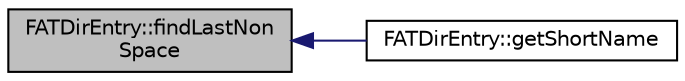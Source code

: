 digraph "FATDirEntry::findLastNonSpace"
{
  edge [fontname="Helvetica",fontsize="10",labelfontname="Helvetica",labelfontsize="10"];
  node [fontname="Helvetica",fontsize="10",shape=record];
  rankdir="LR";
  Node6 [label="FATDirEntry::findLastNon\lSpace",height=0.2,width=0.4,color="black", fillcolor="grey75", style="filled", fontcolor="black"];
  Node6 -> Node7 [dir="back",color="midnightblue",fontsize="10",style="solid",fontname="Helvetica"];
  Node7 [label="FATDirEntry::getShortName",height=0.2,width=0.4,color="black", fillcolor="white", style="filled",URL="$dc/d93/class_f_a_t_dir_entry.html#a32f43e162f976ac78b9cf52c76c75568"];
}
